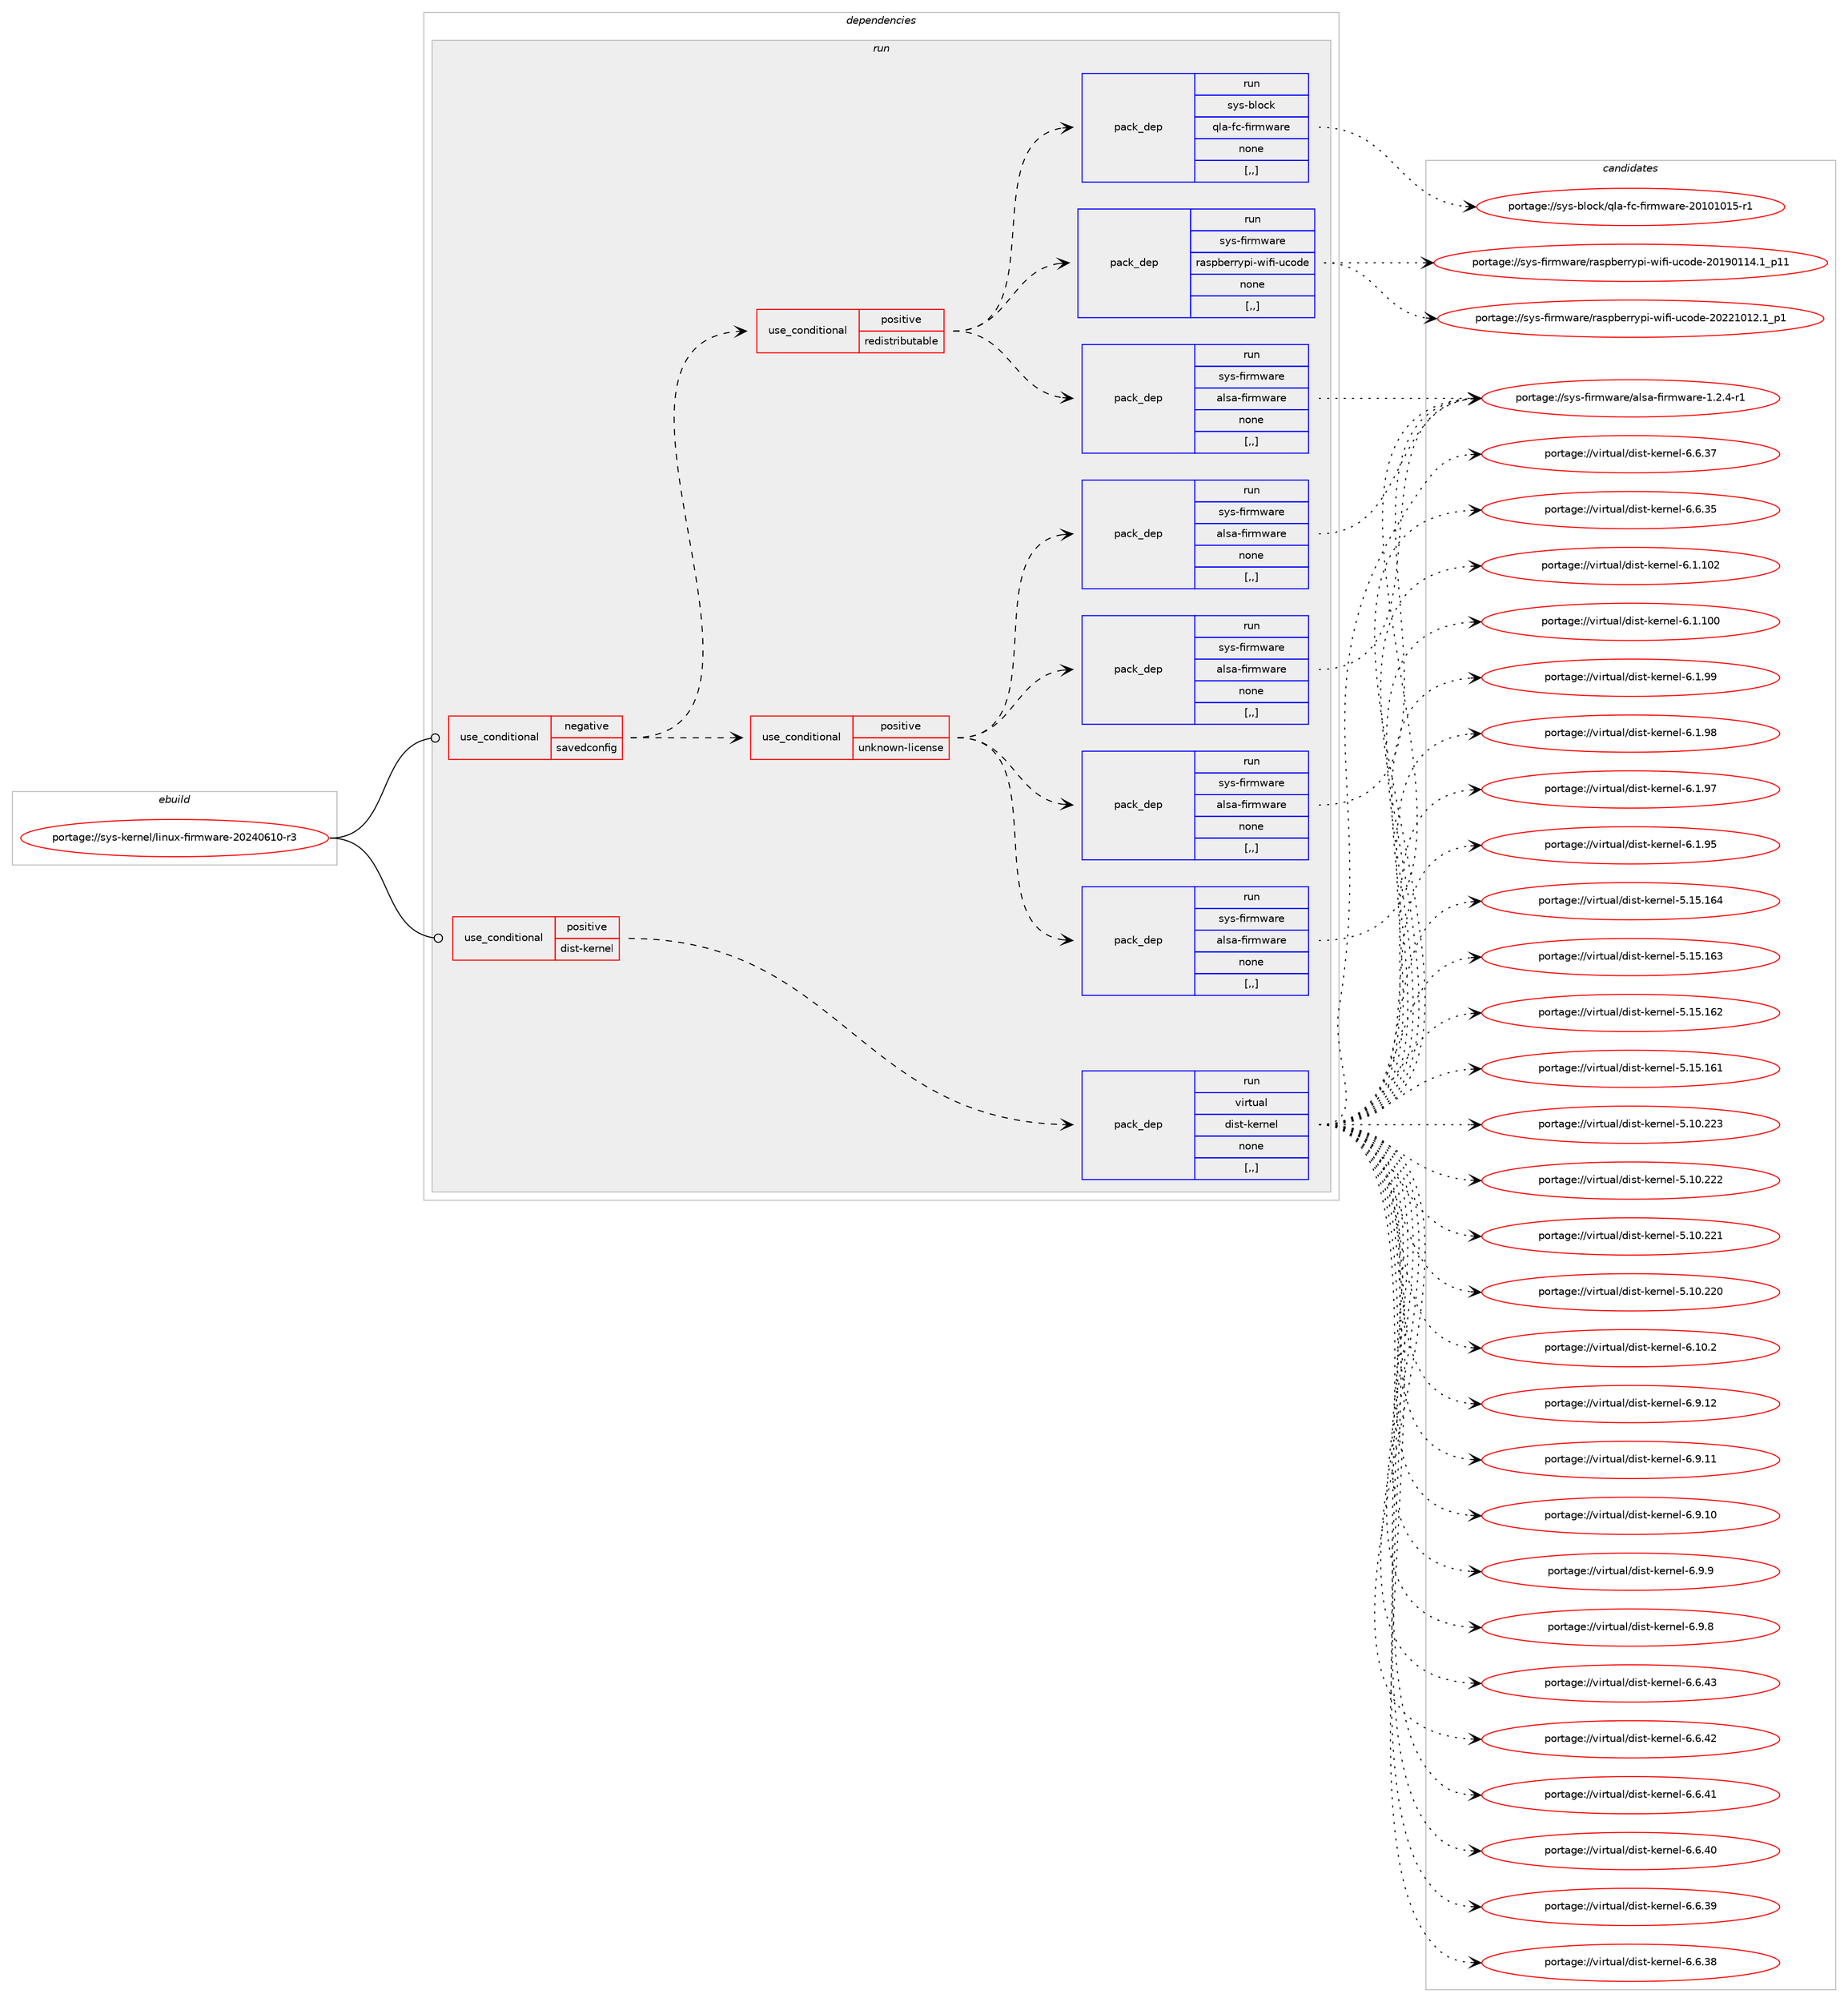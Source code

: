 digraph prolog {

# *************
# Graph options
# *************

newrank=true;
concentrate=true;
compound=true;
graph [rankdir=LR,fontname=Helvetica,fontsize=10,ranksep=1.5];#, ranksep=2.5, nodesep=0.2];
edge  [arrowhead=vee];
node  [fontname=Helvetica,fontsize=10];

# **********
# The ebuild
# **********

subgraph cluster_leftcol {
color=gray;
label=<<i>ebuild</i>>;
id [label="portage://sys-kernel/linux-firmware-20240610-r3", color=red, width=4, href="../sys-kernel/linux-firmware-20240610-r3.svg"];
}

# ****************
# The dependencies
# ****************

subgraph cluster_midcol {
color=gray;
label=<<i>dependencies</i>>;
subgraph cluster_compile {
fillcolor="#eeeeee";
style=filled;
label=<<i>compile</i>>;
}
subgraph cluster_compileandrun {
fillcolor="#eeeeee";
style=filled;
label=<<i>compile and run</i>>;
}
subgraph cluster_run {
fillcolor="#eeeeee";
style=filled;
label=<<i>run</i>>;
subgraph cond116860 {
dependency438936 [label=<<TABLE BORDER="0" CELLBORDER="1" CELLSPACING="0" CELLPADDING="4"><TR><TD ROWSPAN="3" CELLPADDING="10">use_conditional</TD></TR><TR><TD>negative</TD></TR><TR><TD>savedconfig</TD></TR></TABLE>>, shape=none, color=red];
subgraph cond116861 {
dependency438937 [label=<<TABLE BORDER="0" CELLBORDER="1" CELLSPACING="0" CELLPADDING="4"><TR><TD ROWSPAN="3" CELLPADDING="10">use_conditional</TD></TR><TR><TD>positive</TD></TR><TR><TD>redistributable</TD></TR></TABLE>>, shape=none, color=red];
subgraph pack319080 {
dependency438938 [label=<<TABLE BORDER="0" CELLBORDER="1" CELLSPACING="0" CELLPADDING="4" WIDTH="220"><TR><TD ROWSPAN="6" CELLPADDING="30">pack_dep</TD></TR><TR><TD WIDTH="110">run</TD></TR><TR><TD>sys-firmware</TD></TR><TR><TD>alsa-firmware</TD></TR><TR><TD>none</TD></TR><TR><TD>[,,]</TD></TR></TABLE>>, shape=none, color=blue];
}
dependency438937:e -> dependency438938:w [weight=20,style="dashed",arrowhead="vee"];
subgraph pack319081 {
dependency438939 [label=<<TABLE BORDER="0" CELLBORDER="1" CELLSPACING="0" CELLPADDING="4" WIDTH="220"><TR><TD ROWSPAN="6" CELLPADDING="30">pack_dep</TD></TR><TR><TD WIDTH="110">run</TD></TR><TR><TD>sys-block</TD></TR><TR><TD>qla-fc-firmware</TD></TR><TR><TD>none</TD></TR><TR><TD>[,,]</TD></TR></TABLE>>, shape=none, color=blue];
}
dependency438937:e -> dependency438939:w [weight=20,style="dashed",arrowhead="vee"];
subgraph pack319082 {
dependency438940 [label=<<TABLE BORDER="0" CELLBORDER="1" CELLSPACING="0" CELLPADDING="4" WIDTH="220"><TR><TD ROWSPAN="6" CELLPADDING="30">pack_dep</TD></TR><TR><TD WIDTH="110">run</TD></TR><TR><TD>sys-firmware</TD></TR><TR><TD>raspberrypi-wifi-ucode</TD></TR><TR><TD>none</TD></TR><TR><TD>[,,]</TD></TR></TABLE>>, shape=none, color=blue];
}
dependency438937:e -> dependency438940:w [weight=20,style="dashed",arrowhead="vee"];
}
dependency438936:e -> dependency438937:w [weight=20,style="dashed",arrowhead="vee"];
subgraph cond116862 {
dependency438941 [label=<<TABLE BORDER="0" CELLBORDER="1" CELLSPACING="0" CELLPADDING="4"><TR><TD ROWSPAN="3" CELLPADDING="10">use_conditional</TD></TR><TR><TD>positive</TD></TR><TR><TD>unknown-license</TD></TR></TABLE>>, shape=none, color=red];
subgraph pack319083 {
dependency438942 [label=<<TABLE BORDER="0" CELLBORDER="1" CELLSPACING="0" CELLPADDING="4" WIDTH="220"><TR><TD ROWSPAN="6" CELLPADDING="30">pack_dep</TD></TR><TR><TD WIDTH="110">run</TD></TR><TR><TD>sys-firmware</TD></TR><TR><TD>alsa-firmware</TD></TR><TR><TD>none</TD></TR><TR><TD>[,,]</TD></TR></TABLE>>, shape=none, color=blue];
}
dependency438941:e -> dependency438942:w [weight=20,style="dashed",arrowhead="vee"];
subgraph pack319084 {
dependency438943 [label=<<TABLE BORDER="0" CELLBORDER="1" CELLSPACING="0" CELLPADDING="4" WIDTH="220"><TR><TD ROWSPAN="6" CELLPADDING="30">pack_dep</TD></TR><TR><TD WIDTH="110">run</TD></TR><TR><TD>sys-firmware</TD></TR><TR><TD>alsa-firmware</TD></TR><TR><TD>none</TD></TR><TR><TD>[,,]</TD></TR></TABLE>>, shape=none, color=blue];
}
dependency438941:e -> dependency438943:w [weight=20,style="dashed",arrowhead="vee"];
subgraph pack319085 {
dependency438944 [label=<<TABLE BORDER="0" CELLBORDER="1" CELLSPACING="0" CELLPADDING="4" WIDTH="220"><TR><TD ROWSPAN="6" CELLPADDING="30">pack_dep</TD></TR><TR><TD WIDTH="110">run</TD></TR><TR><TD>sys-firmware</TD></TR><TR><TD>alsa-firmware</TD></TR><TR><TD>none</TD></TR><TR><TD>[,,]</TD></TR></TABLE>>, shape=none, color=blue];
}
dependency438941:e -> dependency438944:w [weight=20,style="dashed",arrowhead="vee"];
subgraph pack319086 {
dependency438945 [label=<<TABLE BORDER="0" CELLBORDER="1" CELLSPACING="0" CELLPADDING="4" WIDTH="220"><TR><TD ROWSPAN="6" CELLPADDING="30">pack_dep</TD></TR><TR><TD WIDTH="110">run</TD></TR><TR><TD>sys-firmware</TD></TR><TR><TD>alsa-firmware</TD></TR><TR><TD>none</TD></TR><TR><TD>[,,]</TD></TR></TABLE>>, shape=none, color=blue];
}
dependency438941:e -> dependency438945:w [weight=20,style="dashed",arrowhead="vee"];
}
dependency438936:e -> dependency438941:w [weight=20,style="dashed",arrowhead="vee"];
}
id:e -> dependency438936:w [weight=20,style="solid",arrowhead="odot"];
subgraph cond116863 {
dependency438946 [label=<<TABLE BORDER="0" CELLBORDER="1" CELLSPACING="0" CELLPADDING="4"><TR><TD ROWSPAN="3" CELLPADDING="10">use_conditional</TD></TR><TR><TD>positive</TD></TR><TR><TD>dist-kernel</TD></TR></TABLE>>, shape=none, color=red];
subgraph pack319087 {
dependency438947 [label=<<TABLE BORDER="0" CELLBORDER="1" CELLSPACING="0" CELLPADDING="4" WIDTH="220"><TR><TD ROWSPAN="6" CELLPADDING="30">pack_dep</TD></TR><TR><TD WIDTH="110">run</TD></TR><TR><TD>virtual</TD></TR><TR><TD>dist-kernel</TD></TR><TR><TD>none</TD></TR><TR><TD>[,,]</TD></TR></TABLE>>, shape=none, color=blue];
}
dependency438946:e -> dependency438947:w [weight=20,style="dashed",arrowhead="vee"];
}
id:e -> dependency438946:w [weight=20,style="solid",arrowhead="odot"];
}
}

# **************
# The candidates
# **************

subgraph cluster_choices {
rank=same;
color=gray;
label=<<i>candidates</i>>;

subgraph choice319080 {
color=black;
nodesep=1;
choice115121115451021051141091199711410147971081159745102105114109119971141014549465046524511449 [label="portage://sys-firmware/alsa-firmware-1.2.4-r1", color=red, width=4,href="../sys-firmware/alsa-firmware-1.2.4-r1.svg"];
dependency438938:e -> choice115121115451021051141091199711410147971081159745102105114109119971141014549465046524511449:w [style=dotted,weight="100"];
}
subgraph choice319081 {
color=black;
nodesep=1;
choice1151211154598108111991074711310897451029945102105114109119971141014550484948494849534511449 [label="portage://sys-block/qla-fc-firmware-20101015-r1", color=red, width=4,href="../sys-block/qla-fc-firmware-20101015-r1.svg"];
dependency438939:e -> choice1151211154598108111991074711310897451029945102105114109119971141014550484948494849534511449:w [style=dotted,weight="100"];
}
subgraph choice319082 {
color=black;
nodesep=1;
choice115121115451021051141091199711410147114971151129810111411412111210545119105102105451179911110010145504850504948495046499511249 [label="portage://sys-firmware/raspberrypi-wifi-ucode-20221012.1_p1", color=red, width=4,href="../sys-firmware/raspberrypi-wifi-ucode-20221012.1_p1.svg"];
choice11512111545102105114109119971141014711497115112981011141141211121054511910510210545117991111001014550484957484949524649951124949 [label="portage://sys-firmware/raspberrypi-wifi-ucode-20190114.1_p11", color=red, width=4,href="../sys-firmware/raspberrypi-wifi-ucode-20190114.1_p11.svg"];
dependency438940:e -> choice115121115451021051141091199711410147114971151129810111411412111210545119105102105451179911110010145504850504948495046499511249:w [style=dotted,weight="100"];
dependency438940:e -> choice11512111545102105114109119971141014711497115112981011141141211121054511910510210545117991111001014550484957484949524649951124949:w [style=dotted,weight="100"];
}
subgraph choice319083 {
color=black;
nodesep=1;
choice115121115451021051141091199711410147971081159745102105114109119971141014549465046524511449 [label="portage://sys-firmware/alsa-firmware-1.2.4-r1", color=red, width=4,href="../sys-firmware/alsa-firmware-1.2.4-r1.svg"];
dependency438942:e -> choice115121115451021051141091199711410147971081159745102105114109119971141014549465046524511449:w [style=dotted,weight="100"];
}
subgraph choice319084 {
color=black;
nodesep=1;
choice115121115451021051141091199711410147971081159745102105114109119971141014549465046524511449 [label="portage://sys-firmware/alsa-firmware-1.2.4-r1", color=red, width=4,href="../sys-firmware/alsa-firmware-1.2.4-r1.svg"];
dependency438943:e -> choice115121115451021051141091199711410147971081159745102105114109119971141014549465046524511449:w [style=dotted,weight="100"];
}
subgraph choice319085 {
color=black;
nodesep=1;
choice115121115451021051141091199711410147971081159745102105114109119971141014549465046524511449 [label="portage://sys-firmware/alsa-firmware-1.2.4-r1", color=red, width=4,href="../sys-firmware/alsa-firmware-1.2.4-r1.svg"];
dependency438944:e -> choice115121115451021051141091199711410147971081159745102105114109119971141014549465046524511449:w [style=dotted,weight="100"];
}
subgraph choice319086 {
color=black;
nodesep=1;
choice115121115451021051141091199711410147971081159745102105114109119971141014549465046524511449 [label="portage://sys-firmware/alsa-firmware-1.2.4-r1", color=red, width=4,href="../sys-firmware/alsa-firmware-1.2.4-r1.svg"];
dependency438945:e -> choice115121115451021051141091199711410147971081159745102105114109119971141014549465046524511449:w [style=dotted,weight="100"];
}
subgraph choice319087 {
color=black;
nodesep=1;
choice11810511411611797108471001051151164510710111411010110845544649484650 [label="portage://virtual/dist-kernel-6.10.2", color=red, width=4,href="../virtual/dist-kernel-6.10.2.svg"];
choice11810511411611797108471001051151164510710111411010110845544657464950 [label="portage://virtual/dist-kernel-6.9.12", color=red, width=4,href="../virtual/dist-kernel-6.9.12.svg"];
choice11810511411611797108471001051151164510710111411010110845544657464949 [label="portage://virtual/dist-kernel-6.9.11", color=red, width=4,href="../virtual/dist-kernel-6.9.11.svg"];
choice11810511411611797108471001051151164510710111411010110845544657464948 [label="portage://virtual/dist-kernel-6.9.10", color=red, width=4,href="../virtual/dist-kernel-6.9.10.svg"];
choice118105114116117971084710010511511645107101114110101108455446574657 [label="portage://virtual/dist-kernel-6.9.9", color=red, width=4,href="../virtual/dist-kernel-6.9.9.svg"];
choice118105114116117971084710010511511645107101114110101108455446574656 [label="portage://virtual/dist-kernel-6.9.8", color=red, width=4,href="../virtual/dist-kernel-6.9.8.svg"];
choice11810511411611797108471001051151164510710111411010110845544654465251 [label="portage://virtual/dist-kernel-6.6.43", color=red, width=4,href="../virtual/dist-kernel-6.6.43.svg"];
choice11810511411611797108471001051151164510710111411010110845544654465250 [label="portage://virtual/dist-kernel-6.6.42", color=red, width=4,href="../virtual/dist-kernel-6.6.42.svg"];
choice11810511411611797108471001051151164510710111411010110845544654465249 [label="portage://virtual/dist-kernel-6.6.41", color=red, width=4,href="../virtual/dist-kernel-6.6.41.svg"];
choice11810511411611797108471001051151164510710111411010110845544654465248 [label="portage://virtual/dist-kernel-6.6.40", color=red, width=4,href="../virtual/dist-kernel-6.6.40.svg"];
choice11810511411611797108471001051151164510710111411010110845544654465157 [label="portage://virtual/dist-kernel-6.6.39", color=red, width=4,href="../virtual/dist-kernel-6.6.39.svg"];
choice11810511411611797108471001051151164510710111411010110845544654465156 [label="portage://virtual/dist-kernel-6.6.38", color=red, width=4,href="../virtual/dist-kernel-6.6.38.svg"];
choice11810511411611797108471001051151164510710111411010110845544654465155 [label="portage://virtual/dist-kernel-6.6.37", color=red, width=4,href="../virtual/dist-kernel-6.6.37.svg"];
choice11810511411611797108471001051151164510710111411010110845544654465153 [label="portage://virtual/dist-kernel-6.6.35", color=red, width=4,href="../virtual/dist-kernel-6.6.35.svg"];
choice1181051141161179710847100105115116451071011141101011084554464946494850 [label="portage://virtual/dist-kernel-6.1.102", color=red, width=4,href="../virtual/dist-kernel-6.1.102.svg"];
choice1181051141161179710847100105115116451071011141101011084554464946494848 [label="portage://virtual/dist-kernel-6.1.100", color=red, width=4,href="../virtual/dist-kernel-6.1.100.svg"];
choice11810511411611797108471001051151164510710111411010110845544649465757 [label="portage://virtual/dist-kernel-6.1.99", color=red, width=4,href="../virtual/dist-kernel-6.1.99.svg"];
choice11810511411611797108471001051151164510710111411010110845544649465756 [label="portage://virtual/dist-kernel-6.1.98", color=red, width=4,href="../virtual/dist-kernel-6.1.98.svg"];
choice11810511411611797108471001051151164510710111411010110845544649465755 [label="portage://virtual/dist-kernel-6.1.97", color=red, width=4,href="../virtual/dist-kernel-6.1.97.svg"];
choice11810511411611797108471001051151164510710111411010110845544649465753 [label="portage://virtual/dist-kernel-6.1.95", color=red, width=4,href="../virtual/dist-kernel-6.1.95.svg"];
choice118105114116117971084710010511511645107101114110101108455346495346495452 [label="portage://virtual/dist-kernel-5.15.164", color=red, width=4,href="../virtual/dist-kernel-5.15.164.svg"];
choice118105114116117971084710010511511645107101114110101108455346495346495451 [label="portage://virtual/dist-kernel-5.15.163", color=red, width=4,href="../virtual/dist-kernel-5.15.163.svg"];
choice118105114116117971084710010511511645107101114110101108455346495346495450 [label="portage://virtual/dist-kernel-5.15.162", color=red, width=4,href="../virtual/dist-kernel-5.15.162.svg"];
choice118105114116117971084710010511511645107101114110101108455346495346495449 [label="portage://virtual/dist-kernel-5.15.161", color=red, width=4,href="../virtual/dist-kernel-5.15.161.svg"];
choice118105114116117971084710010511511645107101114110101108455346494846505051 [label="portage://virtual/dist-kernel-5.10.223", color=red, width=4,href="../virtual/dist-kernel-5.10.223.svg"];
choice118105114116117971084710010511511645107101114110101108455346494846505050 [label="portage://virtual/dist-kernel-5.10.222", color=red, width=4,href="../virtual/dist-kernel-5.10.222.svg"];
choice118105114116117971084710010511511645107101114110101108455346494846505049 [label="portage://virtual/dist-kernel-5.10.221", color=red, width=4,href="../virtual/dist-kernel-5.10.221.svg"];
choice118105114116117971084710010511511645107101114110101108455346494846505048 [label="portage://virtual/dist-kernel-5.10.220", color=red, width=4,href="../virtual/dist-kernel-5.10.220.svg"];
dependency438947:e -> choice11810511411611797108471001051151164510710111411010110845544649484650:w [style=dotted,weight="100"];
dependency438947:e -> choice11810511411611797108471001051151164510710111411010110845544657464950:w [style=dotted,weight="100"];
dependency438947:e -> choice11810511411611797108471001051151164510710111411010110845544657464949:w [style=dotted,weight="100"];
dependency438947:e -> choice11810511411611797108471001051151164510710111411010110845544657464948:w [style=dotted,weight="100"];
dependency438947:e -> choice118105114116117971084710010511511645107101114110101108455446574657:w [style=dotted,weight="100"];
dependency438947:e -> choice118105114116117971084710010511511645107101114110101108455446574656:w [style=dotted,weight="100"];
dependency438947:e -> choice11810511411611797108471001051151164510710111411010110845544654465251:w [style=dotted,weight="100"];
dependency438947:e -> choice11810511411611797108471001051151164510710111411010110845544654465250:w [style=dotted,weight="100"];
dependency438947:e -> choice11810511411611797108471001051151164510710111411010110845544654465249:w [style=dotted,weight="100"];
dependency438947:e -> choice11810511411611797108471001051151164510710111411010110845544654465248:w [style=dotted,weight="100"];
dependency438947:e -> choice11810511411611797108471001051151164510710111411010110845544654465157:w [style=dotted,weight="100"];
dependency438947:e -> choice11810511411611797108471001051151164510710111411010110845544654465156:w [style=dotted,weight="100"];
dependency438947:e -> choice11810511411611797108471001051151164510710111411010110845544654465155:w [style=dotted,weight="100"];
dependency438947:e -> choice11810511411611797108471001051151164510710111411010110845544654465153:w [style=dotted,weight="100"];
dependency438947:e -> choice1181051141161179710847100105115116451071011141101011084554464946494850:w [style=dotted,weight="100"];
dependency438947:e -> choice1181051141161179710847100105115116451071011141101011084554464946494848:w [style=dotted,weight="100"];
dependency438947:e -> choice11810511411611797108471001051151164510710111411010110845544649465757:w [style=dotted,weight="100"];
dependency438947:e -> choice11810511411611797108471001051151164510710111411010110845544649465756:w [style=dotted,weight="100"];
dependency438947:e -> choice11810511411611797108471001051151164510710111411010110845544649465755:w [style=dotted,weight="100"];
dependency438947:e -> choice11810511411611797108471001051151164510710111411010110845544649465753:w [style=dotted,weight="100"];
dependency438947:e -> choice118105114116117971084710010511511645107101114110101108455346495346495452:w [style=dotted,weight="100"];
dependency438947:e -> choice118105114116117971084710010511511645107101114110101108455346495346495451:w [style=dotted,weight="100"];
dependency438947:e -> choice118105114116117971084710010511511645107101114110101108455346495346495450:w [style=dotted,weight="100"];
dependency438947:e -> choice118105114116117971084710010511511645107101114110101108455346495346495449:w [style=dotted,weight="100"];
dependency438947:e -> choice118105114116117971084710010511511645107101114110101108455346494846505051:w [style=dotted,weight="100"];
dependency438947:e -> choice118105114116117971084710010511511645107101114110101108455346494846505050:w [style=dotted,weight="100"];
dependency438947:e -> choice118105114116117971084710010511511645107101114110101108455346494846505049:w [style=dotted,weight="100"];
dependency438947:e -> choice118105114116117971084710010511511645107101114110101108455346494846505048:w [style=dotted,weight="100"];
}
}

}
